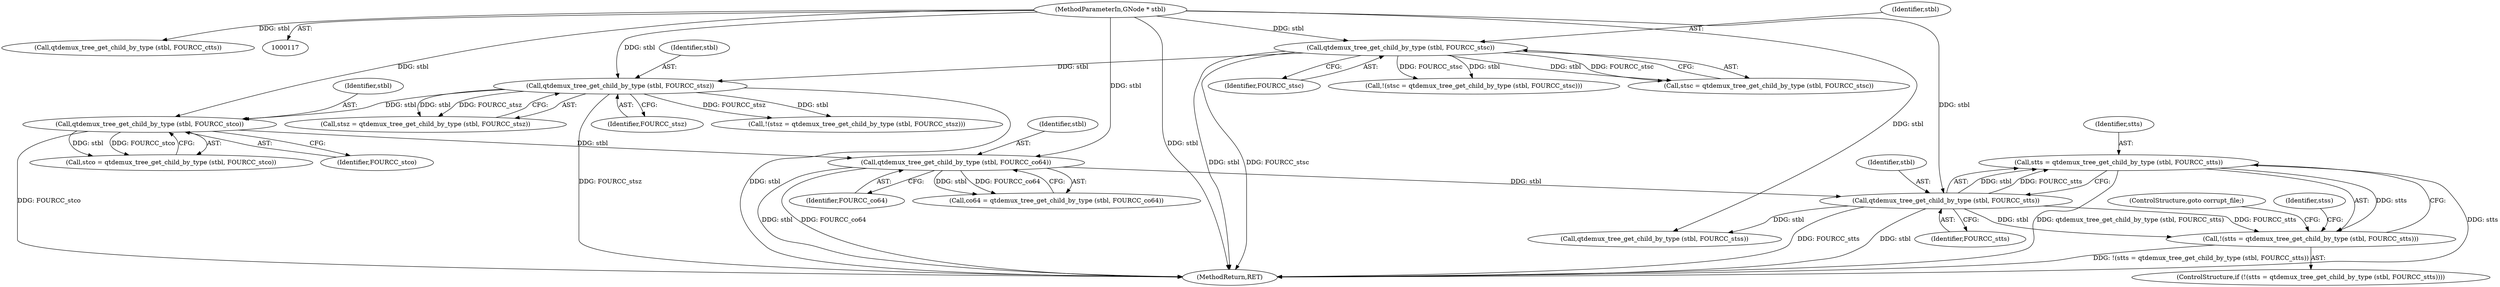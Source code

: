 digraph "0_gstreamer_bdc20b9baf13564d9a061343416395f8f9a92b53@pointer" {
"1000207" [label="(Call,stts = qtdemux_tree_get_child_by_type (stbl, FOURCC_stts))"];
"1000209" [label="(Call,qtdemux_tree_get_child_by_type (stbl, FOURCC_stts))"];
"1000182" [label="(Call,qtdemux_tree_get_child_by_type (stbl, FOURCC_co64))"];
"1000177" [label="(Call,qtdemux_tree_get_child_by_type (stbl, FOURCC_stco))"];
"1000164" [label="(Call,qtdemux_tree_get_child_by_type (stbl, FOURCC_stsz))"];
"1000149" [label="(Call,qtdemux_tree_get_child_by_type (stbl, FOURCC_stsc))"];
"1000120" [label="(MethodParameterIn,GNode * stbl)"];
"1000206" [label="(Call,!(stts = qtdemux_tree_get_child_by_type (stbl, FOURCC_stts)))"];
"1000183" [label="(Identifier,stbl)"];
"1000209" [label="(Call,qtdemux_tree_get_child_by_type (stbl, FOURCC_stts))"];
"1000212" [label="(ControlStructure,goto corrupt_file;)"];
"1000175" [label="(Call,stco = qtdemux_tree_get_child_by_type (stbl, FOURCC_stco))"];
"1000178" [label="(Identifier,stbl)"];
"1000211" [label="(Identifier,FOURCC_stts)"];
"1000146" [label="(Call,!(stsc = qtdemux_tree_get_child_by_type (stbl, FOURCC_stsc)))"];
"1000205" [label="(ControlStructure,if (!(stts = qtdemux_tree_get_child_by_type (stbl, FOURCC_stts))))"];
"1001068" [label="(MethodReturn,RET)"];
"1000150" [label="(Identifier,stbl)"];
"1000184" [label="(Identifier,FOURCC_co64)"];
"1000147" [label="(Call,stsc = qtdemux_tree_get_child_by_type (stbl, FOURCC_stsc))"];
"1000182" [label="(Call,qtdemux_tree_get_child_by_type (stbl, FOURCC_co64))"];
"1000177" [label="(Call,qtdemux_tree_get_child_by_type (stbl, FOURCC_stco))"];
"1000179" [label="(Identifier,FOURCC_stco)"];
"1000149" [label="(Call,qtdemux_tree_get_child_by_type (stbl, FOURCC_stsc))"];
"1000214" [label="(Identifier,stss)"];
"1000162" [label="(Call,stsz = qtdemux_tree_get_child_by_type (stbl, FOURCC_stsz))"];
"1000151" [label="(Identifier,FOURCC_stsc)"];
"1000165" [label="(Identifier,stbl)"];
"1000208" [label="(Identifier,stts)"];
"1000206" [label="(Call,!(stts = qtdemux_tree_get_child_by_type (stbl, FOURCC_stts)))"];
"1000120" [label="(MethodParameterIn,GNode * stbl)"];
"1000161" [label="(Call,!(stsz = qtdemux_tree_get_child_by_type (stbl, FOURCC_stsz)))"];
"1000166" [label="(Identifier,FOURCC_stsz)"];
"1000164" [label="(Call,qtdemux_tree_get_child_by_type (stbl, FOURCC_stsz))"];
"1000961" [label="(Call,qtdemux_tree_get_child_by_type (stbl, FOURCC_ctts))"];
"1000180" [label="(Call,co64 = qtdemux_tree_get_child_by_type (stbl, FOURCC_co64))"];
"1000207" [label="(Call,stts = qtdemux_tree_get_child_by_type (stbl, FOURCC_stts))"];
"1000215" [label="(Call,qtdemux_tree_get_child_by_type (stbl, FOURCC_stss))"];
"1000210" [label="(Identifier,stbl)"];
"1000207" -> "1000206"  [label="AST: "];
"1000207" -> "1000209"  [label="CFG: "];
"1000208" -> "1000207"  [label="AST: "];
"1000209" -> "1000207"  [label="AST: "];
"1000206" -> "1000207"  [label="CFG: "];
"1000207" -> "1001068"  [label="DDG: qtdemux_tree_get_child_by_type (stbl, FOURCC_stts)"];
"1000207" -> "1001068"  [label="DDG: stts"];
"1000207" -> "1000206"  [label="DDG: stts"];
"1000209" -> "1000207"  [label="DDG: stbl"];
"1000209" -> "1000207"  [label="DDG: FOURCC_stts"];
"1000209" -> "1000211"  [label="CFG: "];
"1000210" -> "1000209"  [label="AST: "];
"1000211" -> "1000209"  [label="AST: "];
"1000209" -> "1001068"  [label="DDG: stbl"];
"1000209" -> "1001068"  [label="DDG: FOURCC_stts"];
"1000209" -> "1000206"  [label="DDG: stbl"];
"1000209" -> "1000206"  [label="DDG: FOURCC_stts"];
"1000182" -> "1000209"  [label="DDG: stbl"];
"1000120" -> "1000209"  [label="DDG: stbl"];
"1000209" -> "1000215"  [label="DDG: stbl"];
"1000182" -> "1000180"  [label="AST: "];
"1000182" -> "1000184"  [label="CFG: "];
"1000183" -> "1000182"  [label="AST: "];
"1000184" -> "1000182"  [label="AST: "];
"1000180" -> "1000182"  [label="CFG: "];
"1000182" -> "1001068"  [label="DDG: FOURCC_co64"];
"1000182" -> "1001068"  [label="DDG: stbl"];
"1000182" -> "1000180"  [label="DDG: stbl"];
"1000182" -> "1000180"  [label="DDG: FOURCC_co64"];
"1000177" -> "1000182"  [label="DDG: stbl"];
"1000120" -> "1000182"  [label="DDG: stbl"];
"1000177" -> "1000175"  [label="AST: "];
"1000177" -> "1000179"  [label="CFG: "];
"1000178" -> "1000177"  [label="AST: "];
"1000179" -> "1000177"  [label="AST: "];
"1000175" -> "1000177"  [label="CFG: "];
"1000177" -> "1001068"  [label="DDG: FOURCC_stco"];
"1000177" -> "1000175"  [label="DDG: stbl"];
"1000177" -> "1000175"  [label="DDG: FOURCC_stco"];
"1000164" -> "1000177"  [label="DDG: stbl"];
"1000120" -> "1000177"  [label="DDG: stbl"];
"1000164" -> "1000162"  [label="AST: "];
"1000164" -> "1000166"  [label="CFG: "];
"1000165" -> "1000164"  [label="AST: "];
"1000166" -> "1000164"  [label="AST: "];
"1000162" -> "1000164"  [label="CFG: "];
"1000164" -> "1001068"  [label="DDG: FOURCC_stsz"];
"1000164" -> "1001068"  [label="DDG: stbl"];
"1000164" -> "1000161"  [label="DDG: stbl"];
"1000164" -> "1000161"  [label="DDG: FOURCC_stsz"];
"1000164" -> "1000162"  [label="DDG: stbl"];
"1000164" -> "1000162"  [label="DDG: FOURCC_stsz"];
"1000149" -> "1000164"  [label="DDG: stbl"];
"1000120" -> "1000164"  [label="DDG: stbl"];
"1000149" -> "1000147"  [label="AST: "];
"1000149" -> "1000151"  [label="CFG: "];
"1000150" -> "1000149"  [label="AST: "];
"1000151" -> "1000149"  [label="AST: "];
"1000147" -> "1000149"  [label="CFG: "];
"1000149" -> "1001068"  [label="DDG: FOURCC_stsc"];
"1000149" -> "1001068"  [label="DDG: stbl"];
"1000149" -> "1000146"  [label="DDG: stbl"];
"1000149" -> "1000146"  [label="DDG: FOURCC_stsc"];
"1000149" -> "1000147"  [label="DDG: stbl"];
"1000149" -> "1000147"  [label="DDG: FOURCC_stsc"];
"1000120" -> "1000149"  [label="DDG: stbl"];
"1000120" -> "1000117"  [label="AST: "];
"1000120" -> "1001068"  [label="DDG: stbl"];
"1000120" -> "1000215"  [label="DDG: stbl"];
"1000120" -> "1000961"  [label="DDG: stbl"];
"1000206" -> "1000205"  [label="AST: "];
"1000212" -> "1000206"  [label="CFG: "];
"1000214" -> "1000206"  [label="CFG: "];
"1000206" -> "1001068"  [label="DDG: !(stts = qtdemux_tree_get_child_by_type (stbl, FOURCC_stts))"];
}
